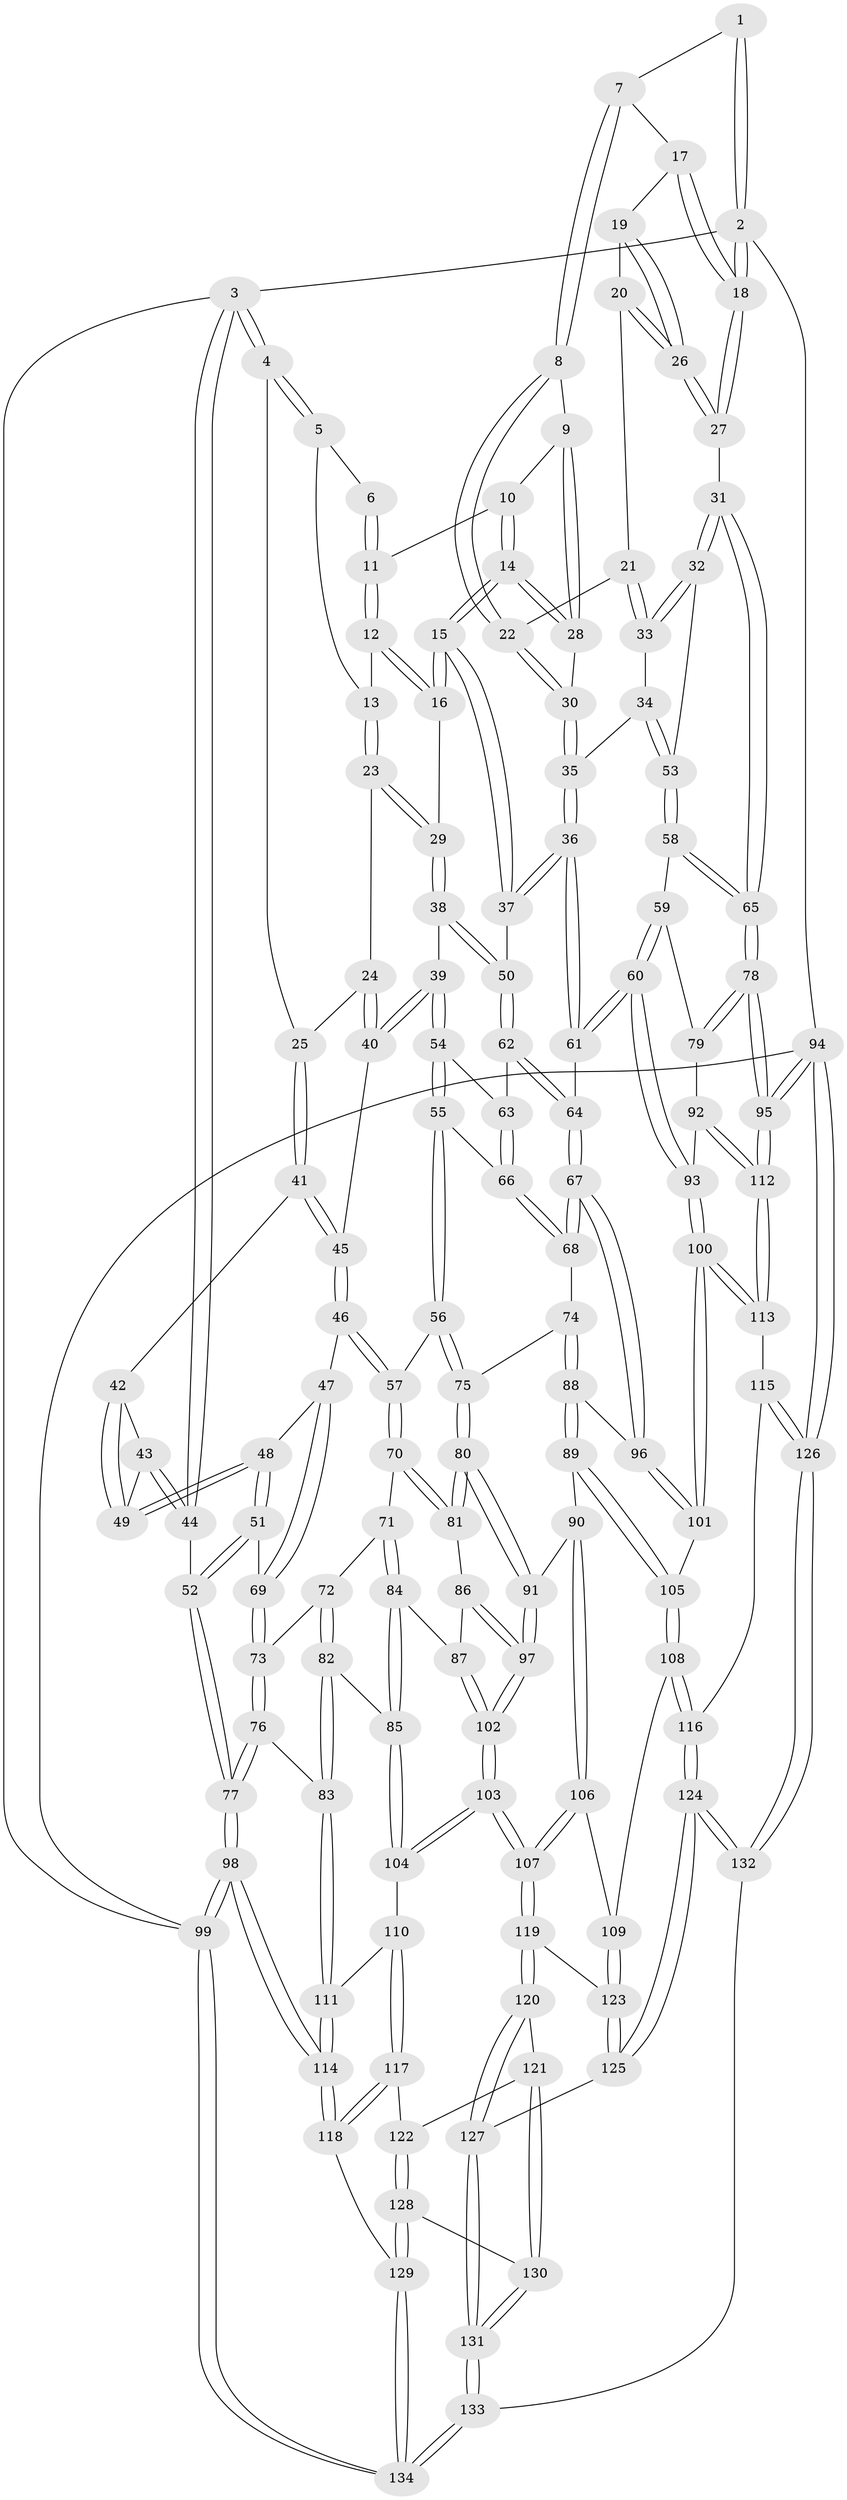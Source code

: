 // Generated by graph-tools (version 1.1) at 2025/38/03/09/25 02:38:44]
// undirected, 134 vertices, 332 edges
graph export_dot {
graph [start="1"]
  node [color=gray90,style=filled];
  1 [pos="+0.7465450696429299+0"];
  2 [pos="+1+0"];
  3 [pos="+0+0"];
  4 [pos="+0.08293628203421688+0"];
  5 [pos="+0.4364668917231451+0"];
  6 [pos="+0.7418328370608479+0"];
  7 [pos="+0.8909523217822471+0.05029801611086013"];
  8 [pos="+0.8596519746489076+0.09550208745303311"];
  9 [pos="+0.8009155904550308+0.07518355365369882"];
  10 [pos="+0.7416452267558533+0"];
  11 [pos="+0.7269412995686453+0"];
  12 [pos="+0.5990134638065416+0.08016207341944591"];
  13 [pos="+0.45601798153398004+0"];
  14 [pos="+0.6740515142863285+0.18909202047359183"];
  15 [pos="+0.6557448824100347+0.20271227148710128"];
  16 [pos="+0.6202126044364034+0.18633801391491303"];
  17 [pos="+0.9187326438355201+0.05168851914781214"];
  18 [pos="+1+0"];
  19 [pos="+0.9425946088520232+0.09024659002679143"];
  20 [pos="+0.9241518021626693+0.17262793421956388"];
  21 [pos="+0.9201578042609657+0.1750459495510028"];
  22 [pos="+0.8770383626419734+0.17246009178001437"];
  23 [pos="+0.4122546747200827+0.15567374757150912"];
  24 [pos="+0.30891587523386543+0.1697280481477887"];
  25 [pos="+0.22758464599839434+0.15483521592405658"];
  26 [pos="+1+0.08070263634854451"];
  27 [pos="+1+0.0654518466405558"];
  28 [pos="+0.7510455430844679+0.17077873892166878"];
  29 [pos="+0.4689275253268765+0.20249440195152452"];
  30 [pos="+0.8564159920056893+0.18837978714110995"];
  31 [pos="+1+0.36560361536965175"];
  32 [pos="+1+0.3359857021623368"];
  33 [pos="+0.9871793681743514+0.3160424833729307"];
  34 [pos="+0.8568858494494475+0.32717194717345277"];
  35 [pos="+0.8383372448212087+0.3234133349372129"];
  36 [pos="+0.7386124097127483+0.3692327997928118"];
  37 [pos="+0.6894676624302144+0.3276481823400722"];
  38 [pos="+0.4644539508586016+0.2753762298549135"];
  39 [pos="+0.44483193682524796+0.33801202717482937"];
  40 [pos="+0.3337591781602489+0.3135506133370299"];
  41 [pos="+0.21570902144319004+0.16925051454912005"];
  42 [pos="+0.21482888493528254+0.17010610155550931"];
  43 [pos="+0+0.10366000678206432"];
  44 [pos="+0+0.038440381553600876"];
  45 [pos="+0.2968860557361543+0.36073669207708253"];
  46 [pos="+0.2699200033524758+0.4278149206325144"];
  47 [pos="+0.186602722962561+0.4063667881237241"];
  48 [pos="+0.14011948922321388+0.29761785757063414"];
  49 [pos="+0.15305984499642108+0.25408645697472826"];
  50 [pos="+0.6178611076886552+0.35703414013018203"];
  51 [pos="+0+0.36452081624089194"];
  52 [pos="+0+0.36498008619500394"];
  53 [pos="+0.9100611895682938+0.4308348757650349"];
  54 [pos="+0.4475876854357202+0.3705684814384275"];
  55 [pos="+0.3743254139352263+0.45072744299921025"];
  56 [pos="+0.3447739564652186+0.4669884282884649"];
  57 [pos="+0.3158345221967745+0.4688864465482074"];
  58 [pos="+0.905390290510274+0.4531996468647857"];
  59 [pos="+0.8784744076533093+0.5019657100451606"];
  60 [pos="+0.7541110903711286+0.5093981933400589"];
  61 [pos="+0.7519387631672726+0.5071505411144875"];
  62 [pos="+0.553963584127188+0.4062887023667365"];
  63 [pos="+0.5222174527020814+0.40834513459645144"];
  64 [pos="+0.6168393319740604+0.538950082546613"];
  65 [pos="+1+0.4102136562609979"];
  66 [pos="+0.4992116942209906+0.5062628170774459"];
  67 [pos="+0.5680733127705676+0.576246001827148"];
  68 [pos="+0.5202660707698538+0.5549735405378686"];
  69 [pos="+0.12635366756595967+0.4706042030623491"];
  70 [pos="+0.3028225762494705+0.5073687439861359"];
  71 [pos="+0.22867957593584937+0.5730707389742511"];
  72 [pos="+0.18400372150772995+0.5625064350782245"];
  73 [pos="+0.12165698410344998+0.4904725908564598"];
  74 [pos="+0.45606847255976196+0.573127551060219"];
  75 [pos="+0.42967837710056966+0.5738797458903601"];
  76 [pos="+0+0.6395400813842708"];
  77 [pos="+0+0.6495377911471196"];
  78 [pos="+1+0.5443634125145698"];
  79 [pos="+0.9608376521102409+0.546532097217419"];
  80 [pos="+0.39771470539483805+0.6238266150784739"];
  81 [pos="+0.32268807884102424+0.5856241568920607"];
  82 [pos="+0.10882878627957157+0.6721528812094973"];
  83 [pos="+0.061875885842593605+0.6711456517669077"];
  84 [pos="+0.23160846471963062+0.6178187259944057"];
  85 [pos="+0.14441279695210105+0.6829146599661873"];
  86 [pos="+0.3162864867988793+0.6019129952079688"];
  87 [pos="+0.26116200172214626+0.640784916512281"];
  88 [pos="+0.46633192319066674+0.6444825452251396"];
  89 [pos="+0.44193158360851464+0.6941092126371741"];
  90 [pos="+0.4357524498249662+0.6951465321534184"];
  91 [pos="+0.3979980503647696+0.6801826917332208"];
  92 [pos="+0.8714137993806047+0.6815187198681972"];
  93 [pos="+0.7764719004186753+0.6365693081983806"];
  94 [pos="+1+1"];
  95 [pos="+1+1"];
  96 [pos="+0.5679388160547396+0.5940674734012793"];
  97 [pos="+0.3407696318213994+0.7058008695329648"];
  98 [pos="+0+0.9235581179133148"];
  99 [pos="+0+1"];
  100 [pos="+0.6904025600505544+0.7380329098318524"];
  101 [pos="+0.5806203068786108+0.6945149877517749"];
  102 [pos="+0.29661168807180993+0.7437998182333331"];
  103 [pos="+0.27556129360401904+0.7850857856369146"];
  104 [pos="+0.25559102042451476+0.7812789906553672"];
  105 [pos="+0.5539058504180512+0.7126466072377214"];
  106 [pos="+0.43612270690012356+0.7895041415025558"];
  107 [pos="+0.27614094409379447+0.7860739277631885"];
  108 [pos="+0.5097203825262179+0.8318174253584936"];
  109 [pos="+0.4785754580927165+0.8325557054809151"];
  110 [pos="+0.12724098068425616+0.8388376650102792"];
  111 [pos="+0.10516555247163772+0.8248144362299922"];
  112 [pos="+0.9880030955155985+0.8264203089112148"];
  113 [pos="+0.7056688263446514+0.8101892283984442"];
  114 [pos="+0+0.9132950612918982"];
  115 [pos="+0.695719960634745+0.8353305082249927"];
  116 [pos="+0.5913979838111991+0.9138315656675543"];
  117 [pos="+0.1267347155932111+0.8915945182477346"];
  118 [pos="+0.12613910182831112+0.8932326730579467"];
  119 [pos="+0.2882223823614886+0.8327698201187256"];
  120 [pos="+0.2782696706901581+0.8781123903136897"];
  121 [pos="+0.26022960762736264+0.8950555555169328"];
  122 [pos="+0.22291020666129352+0.9043910150033048"];
  123 [pos="+0.41664953361952844+0.8856425943665305"];
  124 [pos="+0.577023363072756+1"];
  125 [pos="+0.4185801768694368+0.9296082857277356"];
  126 [pos="+1+1"];
  127 [pos="+0.3527788134860193+1"];
  128 [pos="+0.1344632070565483+0.9829602594052844"];
  129 [pos="+0.1216247522658882+0.9885910309782172"];
  130 [pos="+0.23537475537391556+0.961882847572814"];
  131 [pos="+0.3328367415332378+1"];
  132 [pos="+0.6081623876554197+1"];
  133 [pos="+0.33372829829519146+1"];
  134 [pos="+0+1"];
  1 -- 2;
  1 -- 2;
  1 -- 7;
  2 -- 3;
  2 -- 18;
  2 -- 18;
  2 -- 94;
  3 -- 4;
  3 -- 4;
  3 -- 44;
  3 -- 44;
  3 -- 99;
  4 -- 5;
  4 -- 5;
  4 -- 25;
  5 -- 6;
  5 -- 13;
  6 -- 11;
  6 -- 11;
  7 -- 8;
  7 -- 8;
  7 -- 17;
  8 -- 9;
  8 -- 22;
  8 -- 22;
  9 -- 10;
  9 -- 28;
  9 -- 28;
  10 -- 11;
  10 -- 14;
  10 -- 14;
  11 -- 12;
  11 -- 12;
  12 -- 13;
  12 -- 16;
  12 -- 16;
  13 -- 23;
  13 -- 23;
  14 -- 15;
  14 -- 15;
  14 -- 28;
  14 -- 28;
  15 -- 16;
  15 -- 16;
  15 -- 37;
  15 -- 37;
  16 -- 29;
  17 -- 18;
  17 -- 18;
  17 -- 19;
  18 -- 27;
  18 -- 27;
  19 -- 20;
  19 -- 26;
  19 -- 26;
  20 -- 21;
  20 -- 26;
  20 -- 26;
  21 -- 22;
  21 -- 33;
  21 -- 33;
  22 -- 30;
  22 -- 30;
  23 -- 24;
  23 -- 29;
  23 -- 29;
  24 -- 25;
  24 -- 40;
  24 -- 40;
  25 -- 41;
  25 -- 41;
  26 -- 27;
  26 -- 27;
  27 -- 31;
  28 -- 30;
  29 -- 38;
  29 -- 38;
  30 -- 35;
  30 -- 35;
  31 -- 32;
  31 -- 32;
  31 -- 65;
  31 -- 65;
  32 -- 33;
  32 -- 33;
  32 -- 53;
  33 -- 34;
  34 -- 35;
  34 -- 53;
  34 -- 53;
  35 -- 36;
  35 -- 36;
  36 -- 37;
  36 -- 37;
  36 -- 61;
  36 -- 61;
  37 -- 50;
  38 -- 39;
  38 -- 50;
  38 -- 50;
  39 -- 40;
  39 -- 40;
  39 -- 54;
  39 -- 54;
  40 -- 45;
  41 -- 42;
  41 -- 45;
  41 -- 45;
  42 -- 43;
  42 -- 49;
  42 -- 49;
  43 -- 44;
  43 -- 44;
  43 -- 49;
  44 -- 52;
  45 -- 46;
  45 -- 46;
  46 -- 47;
  46 -- 57;
  46 -- 57;
  47 -- 48;
  47 -- 69;
  47 -- 69;
  48 -- 49;
  48 -- 49;
  48 -- 51;
  48 -- 51;
  50 -- 62;
  50 -- 62;
  51 -- 52;
  51 -- 52;
  51 -- 69;
  52 -- 77;
  52 -- 77;
  53 -- 58;
  53 -- 58;
  54 -- 55;
  54 -- 55;
  54 -- 63;
  55 -- 56;
  55 -- 56;
  55 -- 66;
  56 -- 57;
  56 -- 75;
  56 -- 75;
  57 -- 70;
  57 -- 70;
  58 -- 59;
  58 -- 65;
  58 -- 65;
  59 -- 60;
  59 -- 60;
  59 -- 79;
  60 -- 61;
  60 -- 61;
  60 -- 93;
  60 -- 93;
  61 -- 64;
  62 -- 63;
  62 -- 64;
  62 -- 64;
  63 -- 66;
  63 -- 66;
  64 -- 67;
  64 -- 67;
  65 -- 78;
  65 -- 78;
  66 -- 68;
  66 -- 68;
  67 -- 68;
  67 -- 68;
  67 -- 96;
  67 -- 96;
  68 -- 74;
  69 -- 73;
  69 -- 73;
  70 -- 71;
  70 -- 81;
  70 -- 81;
  71 -- 72;
  71 -- 84;
  71 -- 84;
  72 -- 73;
  72 -- 82;
  72 -- 82;
  73 -- 76;
  73 -- 76;
  74 -- 75;
  74 -- 88;
  74 -- 88;
  75 -- 80;
  75 -- 80;
  76 -- 77;
  76 -- 77;
  76 -- 83;
  77 -- 98;
  77 -- 98;
  78 -- 79;
  78 -- 79;
  78 -- 95;
  78 -- 95;
  79 -- 92;
  80 -- 81;
  80 -- 81;
  80 -- 91;
  80 -- 91;
  81 -- 86;
  82 -- 83;
  82 -- 83;
  82 -- 85;
  83 -- 111;
  83 -- 111;
  84 -- 85;
  84 -- 85;
  84 -- 87;
  85 -- 104;
  85 -- 104;
  86 -- 87;
  86 -- 97;
  86 -- 97;
  87 -- 102;
  87 -- 102;
  88 -- 89;
  88 -- 89;
  88 -- 96;
  89 -- 90;
  89 -- 105;
  89 -- 105;
  90 -- 91;
  90 -- 106;
  90 -- 106;
  91 -- 97;
  91 -- 97;
  92 -- 93;
  92 -- 112;
  92 -- 112;
  93 -- 100;
  93 -- 100;
  94 -- 95;
  94 -- 95;
  94 -- 126;
  94 -- 126;
  94 -- 99;
  95 -- 112;
  95 -- 112;
  96 -- 101;
  96 -- 101;
  97 -- 102;
  97 -- 102;
  98 -- 99;
  98 -- 99;
  98 -- 114;
  98 -- 114;
  99 -- 134;
  99 -- 134;
  100 -- 101;
  100 -- 101;
  100 -- 113;
  100 -- 113;
  101 -- 105;
  102 -- 103;
  102 -- 103;
  103 -- 104;
  103 -- 104;
  103 -- 107;
  103 -- 107;
  104 -- 110;
  105 -- 108;
  105 -- 108;
  106 -- 107;
  106 -- 107;
  106 -- 109;
  107 -- 119;
  107 -- 119;
  108 -- 109;
  108 -- 116;
  108 -- 116;
  109 -- 123;
  109 -- 123;
  110 -- 111;
  110 -- 117;
  110 -- 117;
  111 -- 114;
  111 -- 114;
  112 -- 113;
  112 -- 113;
  113 -- 115;
  114 -- 118;
  114 -- 118;
  115 -- 116;
  115 -- 126;
  115 -- 126;
  116 -- 124;
  116 -- 124;
  117 -- 118;
  117 -- 118;
  117 -- 122;
  118 -- 129;
  119 -- 120;
  119 -- 120;
  119 -- 123;
  120 -- 121;
  120 -- 127;
  120 -- 127;
  121 -- 122;
  121 -- 130;
  121 -- 130;
  122 -- 128;
  122 -- 128;
  123 -- 125;
  123 -- 125;
  124 -- 125;
  124 -- 125;
  124 -- 132;
  124 -- 132;
  125 -- 127;
  126 -- 132;
  126 -- 132;
  127 -- 131;
  127 -- 131;
  128 -- 129;
  128 -- 129;
  128 -- 130;
  129 -- 134;
  129 -- 134;
  130 -- 131;
  130 -- 131;
  131 -- 133;
  131 -- 133;
  132 -- 133;
  133 -- 134;
  133 -- 134;
}
